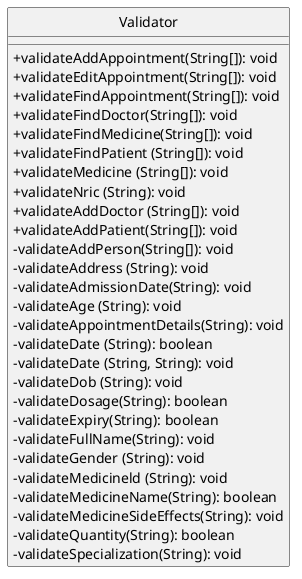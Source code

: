 @startuml
hide circle
skinparam classAttributeIconSize 0
class Validator {
+validateAddAppointment(String[]): void
+validateEditAppointment(String[]): void
+validateFindAppointment(String[]): void
+validateFindDoctor(String[]): void
+validateFindMedicine(String[]): void
+validateFindPatient (String[]): void
+validateMedicine (String[]): void
+validateNric (String): void
+validateAddDoctor (String[]): void
+validateAddPatient(String[]): void
-validateAddPerson(String[]): void
-validateAddress (String): void
-validateAdmissionDate(String): void
-validateAge (String): void
-validateAppointmentDetails(String): void
-validateDate (String): boolean
-validateDate (String, String): void
-validateDob (String): void
-validateDosage(String): boolean
-validateExpiry(String): boolean
-validateFullName(String): void
-validateGender (String): void
-validateMedicineld (String): void
-validateMedicineName(String): boolean
-validateMedicineSideEffects(String): void
-validateQuantity(String): boolean
-validateSpecialization(String): void
}
@enduml